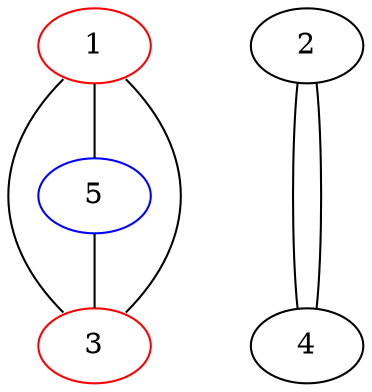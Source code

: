 graph {
  1 -- 3 [headport="ne", tailport="se"];
  1 -- 3 [headport="nw", tailport="sw"];
  1 -- 5;
  5 -- 3;
  2 -- 4 -- 2;

  {
    rank="same";
    1;
    2;

  }


  {
    rank="same";
    3;
    4;

  }

  1 [color="red"];
  3 [color="red"];
  5 [color="blue"];

}
